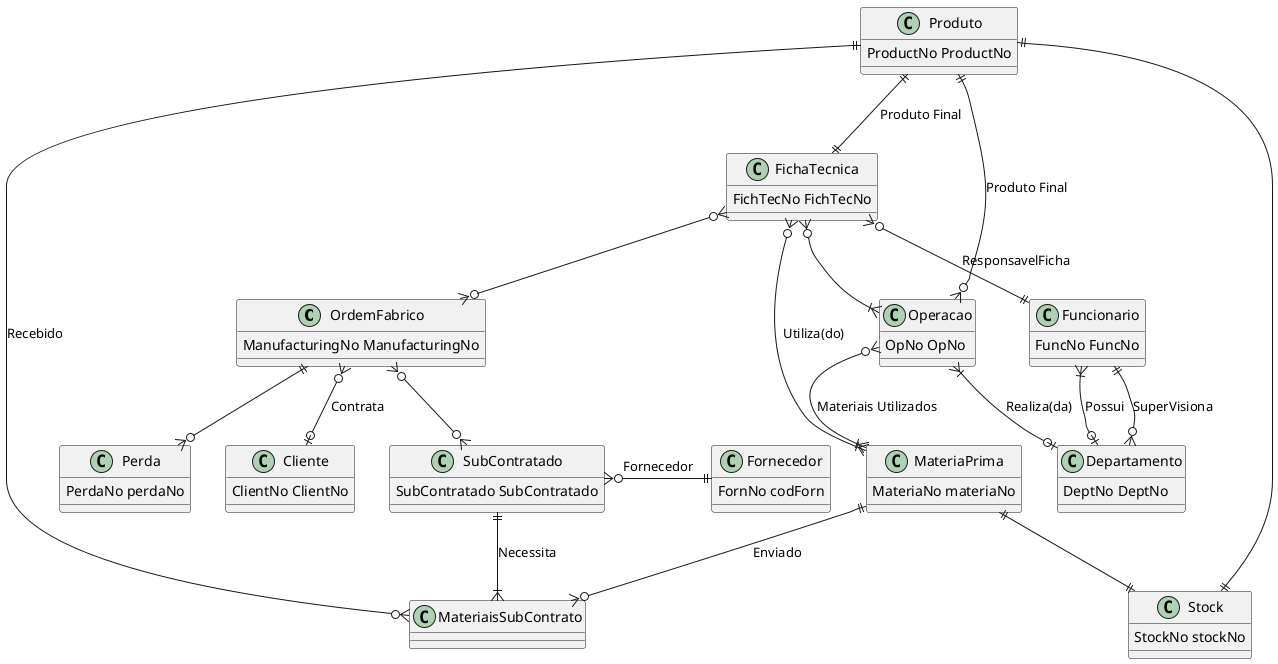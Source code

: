 @startuml tableBD

/'
!Meter realções ternarias
!Ligação da ORdem de Fabrico e Produto mal, o que liga é a ficha Tecnica
'/

class OrdemFabrico {
    ManufacturingNo ManufacturingNo
}   

/'
O stock é quantidade que tem de Produto
O fornecedor vai ter os campos da tabela e o Produto 
pode ter varios

Talvez haja uma tabela materiais que liga juntamente
ao Produto há tabela operação

ProductionType --> Acabado ou SemiAcabado 
'/
class Produto {
    ProductNo ProductNo
}

class MateriaPrima {
    MateriaNo materiaNo
}

class Stock {
    StockNo stockNo
}

class Perda {
    PerdaNo perdaNo 
}

/'
Conjunto de operações necessarias para a produção
de um Produto, os materiais utilizados e o resultado 
final
'/
class FichaTecnica {
    FichTecNo FichTecNo
}

/'
Parceiro externo que pode desenvolver uma operação
Ver se apenas um subContratado pode fazer uma e so uma operação
'/
class Operacao {
    OpNo OpNo 
}

/'
ExpectedTime, acho que é o unico que não é preciso

O subContratado ele manda tudo, o que está bem, mal, etc.

O productNo seria os materias que enviamos
'/
class SubContratado {
    SubContratado SubContratado
}

class Fornecedor {
    FornNo codForn 
}

/'Extras se quissermos complicar'/

/'Setor da fabrica responsável por uma determinada
operacao'/
class Departamento {
    DeptNo DeptNo 
}

/'
Funcionario da fabrica, que faz parte de um setor
'/
class Funcionario {
    FuncNo FuncNo
}

class Cliente {
    ClientNo ClientNo
}

/'
Relacionamento do Stock
'/
Produto ||--|| Stock
MateriaPrima ||--||Stock

/'
Relacionamento dos Funcionarios
'/
Funcionario }|--o| Departamento: Possui
Funcionario ||--o{ Departamento: SuperVisiona 

/'
Relacionamento das Operacoes Interna
'/
Operacao }|--o| Departamento: Realiza(da)
Operacao }o--|{ MateriaPrima: Materiais Utilizados
Operacao }o--|| Produto: Produto Final

/'
Relacionamento Ficha Tecnica
'/
FichaTecnica }o--|{ Operacao
FichaTecnica }o--|{ MateriaPrima: Utiliza(do)
FichaTecnica }o--o{ OrdemFabrico
FichaTecnica }o--|| Funcionario: ResponsavelFicha
/'
Relacionamentos do Produto
'/
Produto ||--|| FichaTecnica: Produto Final


/'
Relacionamento de MateriaisSubContratados
'/

MateriaPrima ||--o{ MateriaisSubContrato: Enviado
SubContratado ||--|{ MateriaisSubContrato: Necessita
Produto ||--o{ MateriaisSubContrato: Recebido

/'
Relacionamento do Fornecedor
'/
SubContratado }o-|| Fornecedor: Fornecedor

/'
Relacionamento Ordem Fabrico
'/
OrdemFabrico }o--o| Cliente: Contrata
OrdemFabrico }o--o{ SubContratado
OrdemFabrico ||--o{ Perda

@enduml